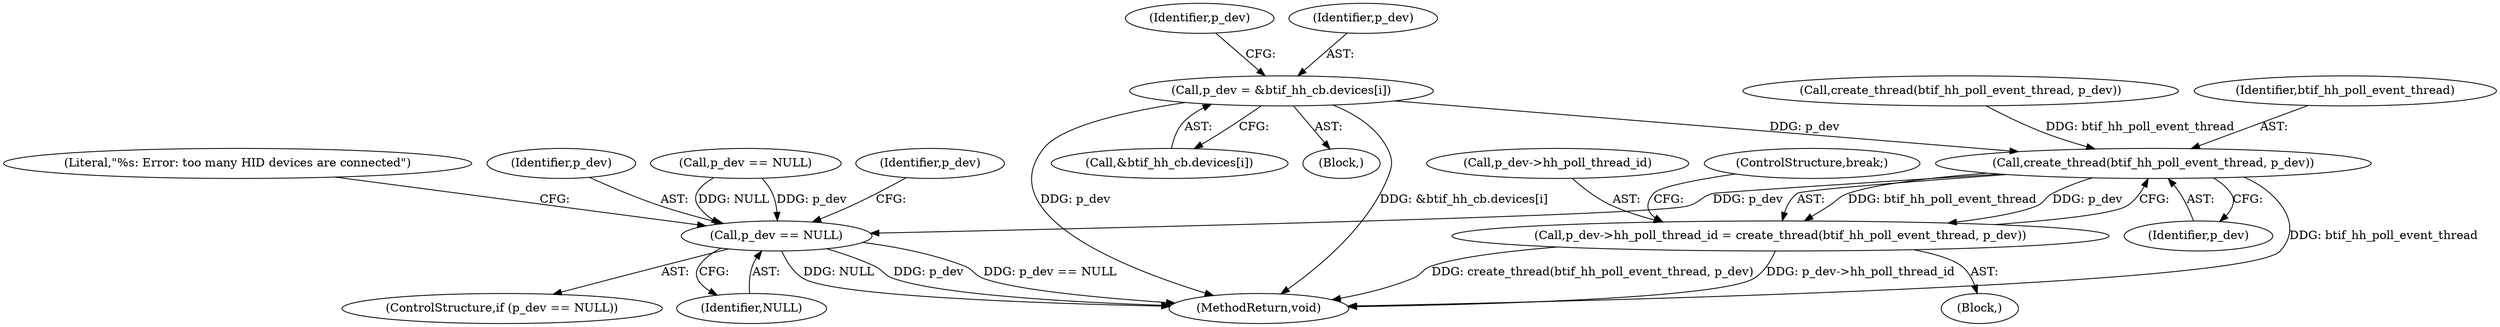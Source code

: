 digraph "0_Android_472271b153c5dc53c28beac55480a8d8434b2d5c_7@pointer" {
"1000286" [label="(Call,p_dev = &btif_hh_cb.devices[i])"];
"1000362" [label="(Call,create_thread(btif_hh_poll_event_thread, p_dev))"];
"1000358" [label="(Call,p_dev->hh_poll_thread_id = create_thread(btif_hh_poll_event_thread, p_dev))"];
"1000367" [label="(Call,p_dev == NULL)"];
"1000288" [label="(Call,&btif_hh_cb.devices[i])"];
"1000359" [label="(Call,p_dev->hh_poll_thread_id)"];
"1000366" [label="(ControlStructure,if (p_dev == NULL))"];
"1000285" [label="(Block,)"];
"1000372" [label="(Literal,\"%s: Error: too many HID devices are connected\")"];
"1000367" [label="(Call,p_dev == NULL)"];
"1000368" [label="(Identifier,p_dev)"];
"1000296" [label="(Identifier,p_dev)"];
"1000286" [label="(Call,p_dev = &btif_hh_cb.devices[i])"];
"1000253" [label="(Call,create_thread(btif_hh_poll_event_thread, p_dev))"];
"1000386" [label="(MethodReturn,void)"];
"1000261" [label="(Call,p_dev == NULL)"];
"1000377" [label="(Identifier,p_dev)"];
"1000369" [label="(Identifier,NULL)"];
"1000364" [label="(Identifier,p_dev)"];
"1000363" [label="(Identifier,btif_hh_poll_event_thread)"];
"1000358" [label="(Call,p_dev->hh_poll_thread_id = create_thread(btif_hh_poll_event_thread, p_dev))"];
"1000346" [label="(Block,)"];
"1000362" [label="(Call,create_thread(btif_hh_poll_event_thread, p_dev))"];
"1000287" [label="(Identifier,p_dev)"];
"1000365" [label="(ControlStructure,break;)"];
"1000286" -> "1000285"  [label="AST: "];
"1000286" -> "1000288"  [label="CFG: "];
"1000287" -> "1000286"  [label="AST: "];
"1000288" -> "1000286"  [label="AST: "];
"1000296" -> "1000286"  [label="CFG: "];
"1000286" -> "1000386"  [label="DDG: p_dev"];
"1000286" -> "1000386"  [label="DDG: &btif_hh_cb.devices[i]"];
"1000286" -> "1000362"  [label="DDG: p_dev"];
"1000362" -> "1000358"  [label="AST: "];
"1000362" -> "1000364"  [label="CFG: "];
"1000363" -> "1000362"  [label="AST: "];
"1000364" -> "1000362"  [label="AST: "];
"1000358" -> "1000362"  [label="CFG: "];
"1000362" -> "1000386"  [label="DDG: btif_hh_poll_event_thread"];
"1000362" -> "1000358"  [label="DDG: btif_hh_poll_event_thread"];
"1000362" -> "1000358"  [label="DDG: p_dev"];
"1000253" -> "1000362"  [label="DDG: btif_hh_poll_event_thread"];
"1000362" -> "1000367"  [label="DDG: p_dev"];
"1000358" -> "1000346"  [label="AST: "];
"1000359" -> "1000358"  [label="AST: "];
"1000365" -> "1000358"  [label="CFG: "];
"1000358" -> "1000386"  [label="DDG: create_thread(btif_hh_poll_event_thread, p_dev)"];
"1000358" -> "1000386"  [label="DDG: p_dev->hh_poll_thread_id"];
"1000367" -> "1000366"  [label="AST: "];
"1000367" -> "1000369"  [label="CFG: "];
"1000368" -> "1000367"  [label="AST: "];
"1000369" -> "1000367"  [label="AST: "];
"1000372" -> "1000367"  [label="CFG: "];
"1000377" -> "1000367"  [label="CFG: "];
"1000367" -> "1000386"  [label="DDG: NULL"];
"1000367" -> "1000386"  [label="DDG: p_dev"];
"1000367" -> "1000386"  [label="DDG: p_dev == NULL"];
"1000261" -> "1000367"  [label="DDG: p_dev"];
"1000261" -> "1000367"  [label="DDG: NULL"];
}
